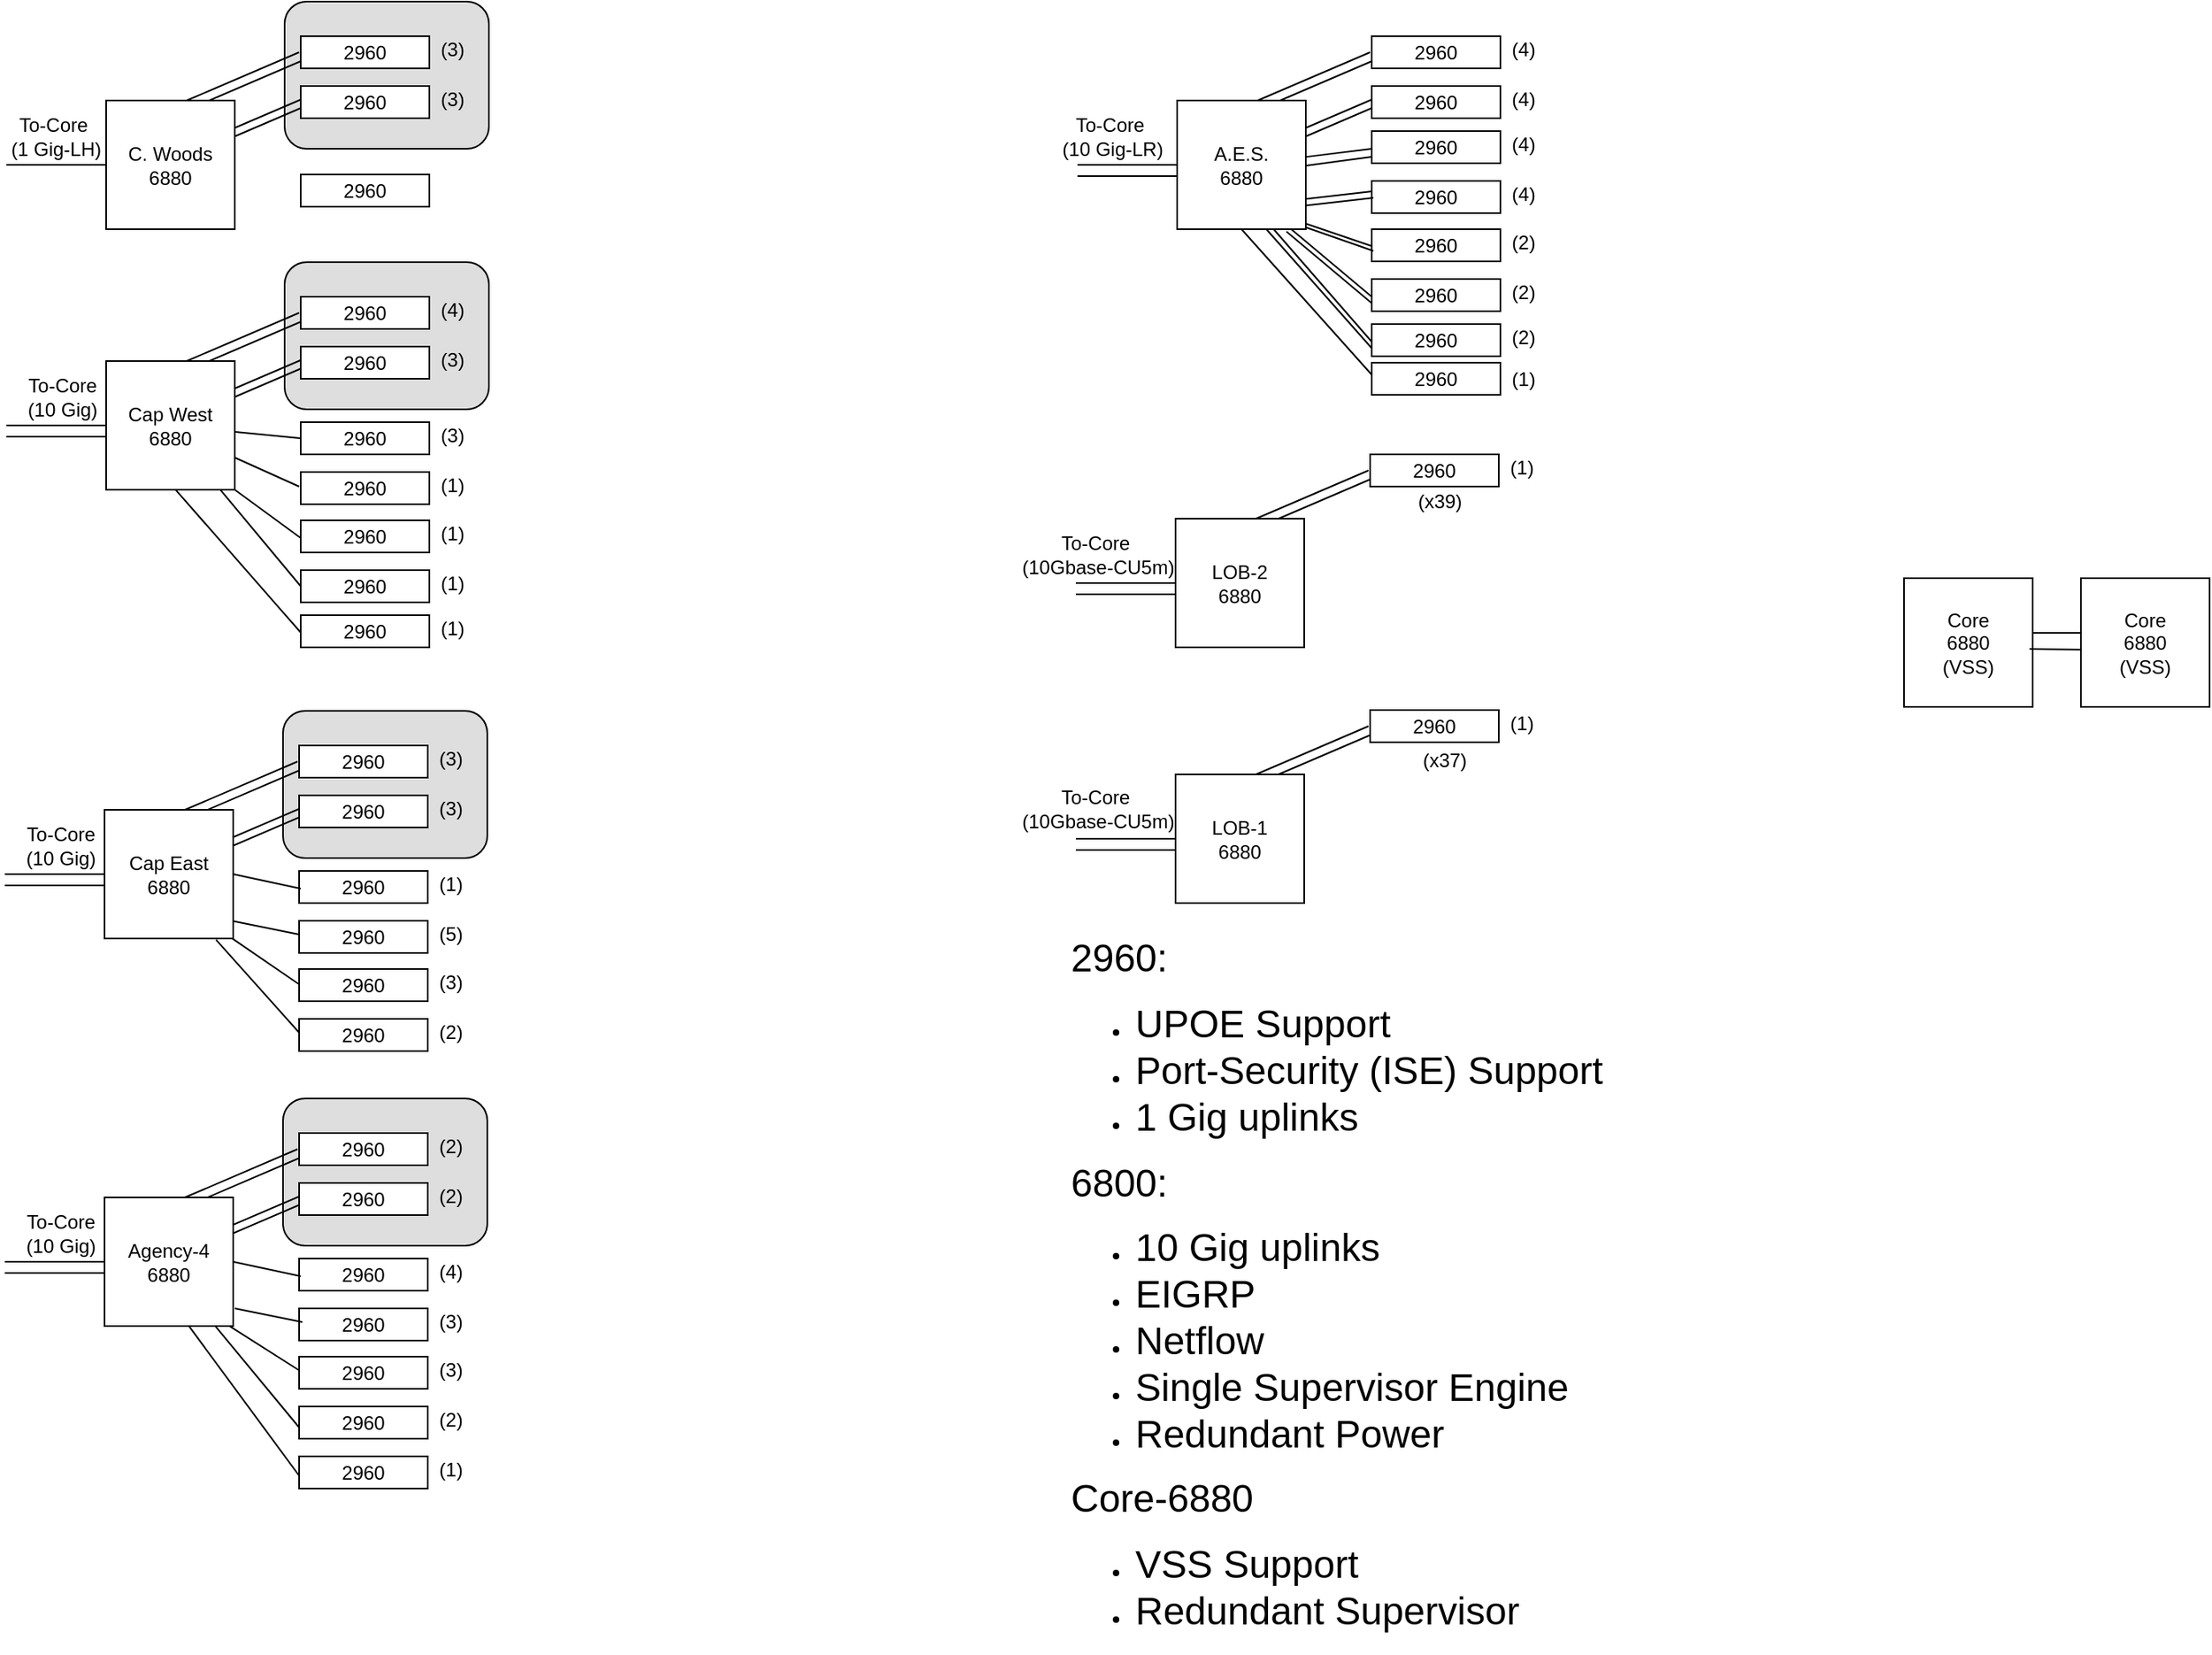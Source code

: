 <mxfile version="26.0.16">
  <diagram name="Page-1" id="BJEOvcACGe61t5GlMUAr">
    <mxGraphModel dx="558" dy="257" grid="1" gridSize="10" guides="1" tooltips="1" connect="1" arrows="1" fold="1" page="1" pageScale="1" pageWidth="1700" pageHeight="1100" math="0" shadow="0">
      <root>
        <mxCell id="0" />
        <mxCell id="1" parent="0" />
        <mxCell id="rNvy_jMusGTl4G1SMH3z-1" value="" style="endArrow=none;html=1;rounded=0;" parent="1" edge="1">
          <mxGeometry width="50" height="50" relative="1" as="geometry">
            <mxPoint x="40" y="309.5" as="sourcePoint" />
            <mxPoint x="110" y="309.5" as="targetPoint" />
          </mxGeometry>
        </mxCell>
        <mxCell id="rNvy_jMusGTl4G1SMH3z-2" value="" style="rounded=1;whiteSpace=wrap;html=1;fillColor=#DEDEDE;" parent="1" vertex="1">
          <mxGeometry x="213" y="39" width="127" height="91.5" as="geometry" />
        </mxCell>
        <mxCell id="rNvy_jMusGTl4G1SMH3z-3" value="" style="endArrow=none;html=1;rounded=0;" parent="1" edge="1">
          <mxGeometry width="50" height="50" relative="1" as="geometry">
            <mxPoint x="152" y="100.5" as="sourcePoint" />
            <mxPoint x="222" y="70.5" as="targetPoint" />
          </mxGeometry>
        </mxCell>
        <mxCell id="rNvy_jMusGTl4G1SMH3z-4" value="" style="endArrow=none;html=1;rounded=0;" parent="1" edge="1">
          <mxGeometry width="50" height="50" relative="1" as="geometry">
            <mxPoint x="159" y="103.5" as="sourcePoint" />
            <mxPoint x="229" y="73.5" as="targetPoint" />
          </mxGeometry>
        </mxCell>
        <mxCell id="rNvy_jMusGTl4G1SMH3z-5" value="" style="endArrow=none;html=1;rounded=0;" parent="1" edge="1">
          <mxGeometry width="50" height="50" relative="1" as="geometry">
            <mxPoint x="168" y="123.5" as="sourcePoint" />
            <mxPoint x="238" y="93.5" as="targetPoint" />
          </mxGeometry>
        </mxCell>
        <mxCell id="rNvy_jMusGTl4G1SMH3z-6" value="" style="endArrow=none;html=1;rounded=0;" parent="1" edge="1">
          <mxGeometry width="50" height="50" relative="1" as="geometry">
            <mxPoint x="171" y="127.5" as="sourcePoint" />
            <mxPoint x="241" y="97.5" as="targetPoint" />
          </mxGeometry>
        </mxCell>
        <mxCell id="rNvy_jMusGTl4G1SMH3z-7" value="2960" style="rounded=0;whiteSpace=wrap;html=1;" parent="1" vertex="1">
          <mxGeometry x="223" y="60.5" width="80" height="20" as="geometry" />
        </mxCell>
        <mxCell id="rNvy_jMusGTl4G1SMH3z-8" value="(3)" style="text;html=1;align=center;verticalAlign=middle;whiteSpace=wrap;rounded=0;" parent="1" vertex="1">
          <mxGeometry x="302" y="61.5" width="31" height="15" as="geometry" />
        </mxCell>
        <mxCell id="rNvy_jMusGTl4G1SMH3z-9" value="2960" style="rounded=0;whiteSpace=wrap;html=1;" parent="1" vertex="1">
          <mxGeometry x="223" y="91.5" width="80" height="20" as="geometry" />
        </mxCell>
        <mxCell id="rNvy_jMusGTl4G1SMH3z-10" value="(3)" style="text;html=1;align=center;verticalAlign=middle;whiteSpace=wrap;rounded=0;" parent="1" vertex="1">
          <mxGeometry x="302" y="92.5" width="31" height="15" as="geometry" />
        </mxCell>
        <mxCell id="rNvy_jMusGTl4G1SMH3z-11" value="" style="endArrow=none;html=1;rounded=0;" parent="1" edge="1">
          <mxGeometry width="50" height="50" relative="1" as="geometry">
            <mxPoint x="40" y="140.5" as="sourcePoint" />
            <mxPoint x="110" y="140.5" as="targetPoint" />
          </mxGeometry>
        </mxCell>
        <mxCell id="rNvy_jMusGTl4G1SMH3z-12" value="C. Woods&lt;div&gt;6880&lt;/div&gt;" style="whiteSpace=wrap;html=1;aspect=fixed;" parent="1" vertex="1">
          <mxGeometry x="102" y="100.5" width="80" height="80" as="geometry" />
        </mxCell>
        <mxCell id="rNvy_jMusGTl4G1SMH3z-13" value="To-Core&amp;nbsp;&lt;div&gt;(1 Gig-LH)&lt;/div&gt;" style="text;html=1;align=center;verticalAlign=middle;whiteSpace=wrap;rounded=0;" parent="1" vertex="1">
          <mxGeometry x="36" y="107.5" width="70" height="30" as="geometry" />
        </mxCell>
        <mxCell id="rNvy_jMusGTl4G1SMH3z-14" value="" style="rounded=1;whiteSpace=wrap;html=1;fillColor=#DEDEDE;" parent="1" vertex="1">
          <mxGeometry x="213" y="201" width="127" height="91.5" as="geometry" />
        </mxCell>
        <mxCell id="rNvy_jMusGTl4G1SMH3z-15" value="" style="endArrow=none;html=1;rounded=0;" parent="1" edge="1">
          <mxGeometry width="50" height="50" relative="1" as="geometry">
            <mxPoint x="152" y="262.5" as="sourcePoint" />
            <mxPoint x="222" y="232.5" as="targetPoint" />
          </mxGeometry>
        </mxCell>
        <mxCell id="rNvy_jMusGTl4G1SMH3z-16" value="" style="endArrow=none;html=1;rounded=0;" parent="1" edge="1">
          <mxGeometry width="50" height="50" relative="1" as="geometry">
            <mxPoint x="159" y="265.5" as="sourcePoint" />
            <mxPoint x="229" y="235.5" as="targetPoint" />
          </mxGeometry>
        </mxCell>
        <mxCell id="rNvy_jMusGTl4G1SMH3z-17" value="" style="endArrow=none;html=1;rounded=0;" parent="1" edge="1">
          <mxGeometry width="50" height="50" relative="1" as="geometry">
            <mxPoint x="168" y="285.5" as="sourcePoint" />
            <mxPoint x="238" y="255.5" as="targetPoint" />
          </mxGeometry>
        </mxCell>
        <mxCell id="rNvy_jMusGTl4G1SMH3z-18" value="" style="endArrow=none;html=1;rounded=0;" parent="1" edge="1">
          <mxGeometry width="50" height="50" relative="1" as="geometry">
            <mxPoint x="171" y="289.5" as="sourcePoint" />
            <mxPoint x="241" y="259.5" as="targetPoint" />
          </mxGeometry>
        </mxCell>
        <mxCell id="rNvy_jMusGTl4G1SMH3z-19" value="2960" style="rounded=0;whiteSpace=wrap;html=1;" parent="1" vertex="1">
          <mxGeometry x="223" y="222.5" width="80" height="20" as="geometry" />
        </mxCell>
        <mxCell id="rNvy_jMusGTl4G1SMH3z-20" value="(4)" style="text;html=1;align=center;verticalAlign=middle;whiteSpace=wrap;rounded=0;" parent="1" vertex="1">
          <mxGeometry x="302" y="223.5" width="31" height="15" as="geometry" />
        </mxCell>
        <mxCell id="rNvy_jMusGTl4G1SMH3z-21" value="2960" style="rounded=0;whiteSpace=wrap;html=1;" parent="1" vertex="1">
          <mxGeometry x="223" y="253.5" width="80" height="20" as="geometry" />
        </mxCell>
        <mxCell id="rNvy_jMusGTl4G1SMH3z-22" value="(3)" style="text;html=1;align=center;verticalAlign=middle;whiteSpace=wrap;rounded=0;" parent="1" vertex="1">
          <mxGeometry x="302" y="254.5" width="31" height="15" as="geometry" />
        </mxCell>
        <mxCell id="rNvy_jMusGTl4G1SMH3z-23" value="" style="endArrow=none;html=1;rounded=0;" parent="1" edge="1">
          <mxGeometry width="50" height="50" relative="1" as="geometry">
            <mxPoint x="40" y="302.5" as="sourcePoint" />
            <mxPoint x="110" y="302.5" as="targetPoint" />
          </mxGeometry>
        </mxCell>
        <mxCell id="rNvy_jMusGTl4G1SMH3z-25" value="To-Core (10 Gig)" style="text;html=1;align=center;verticalAlign=middle;whiteSpace=wrap;rounded=0;" parent="1" vertex="1">
          <mxGeometry x="50" y="269.5" width="50" height="30" as="geometry" />
        </mxCell>
        <mxCell id="rNvy_jMusGTl4G1SMH3z-26" value="2960" style="rounded=0;whiteSpace=wrap;html=1;" parent="1" vertex="1">
          <mxGeometry x="223" y="300.5" width="80" height="20" as="geometry" />
        </mxCell>
        <mxCell id="rNvy_jMusGTl4G1SMH3z-27" value="(3)" style="text;html=1;align=center;verticalAlign=middle;whiteSpace=wrap;rounded=0;" parent="1" vertex="1">
          <mxGeometry x="302" y="301.5" width="31" height="15" as="geometry" />
        </mxCell>
        <mxCell id="rNvy_jMusGTl4G1SMH3z-28" value="2960" style="rounded=0;whiteSpace=wrap;html=1;" parent="1" vertex="1">
          <mxGeometry x="223" y="331.5" width="80" height="20" as="geometry" />
        </mxCell>
        <mxCell id="rNvy_jMusGTl4G1SMH3z-29" value="(1)" style="text;html=1;align=center;verticalAlign=middle;whiteSpace=wrap;rounded=0;" parent="1" vertex="1">
          <mxGeometry x="302" y="332.5" width="31" height="15" as="geometry" />
        </mxCell>
        <mxCell id="rNvy_jMusGTl4G1SMH3z-30" value="2960" style="rounded=0;whiteSpace=wrap;html=1;" parent="1" vertex="1">
          <mxGeometry x="223" y="361.5" width="80" height="20" as="geometry" />
        </mxCell>
        <mxCell id="rNvy_jMusGTl4G1SMH3z-31" value="(1)" style="text;html=1;align=center;verticalAlign=middle;whiteSpace=wrap;rounded=0;" parent="1" vertex="1">
          <mxGeometry x="302" y="362.5" width="31" height="15" as="geometry" />
        </mxCell>
        <mxCell id="rNvy_jMusGTl4G1SMH3z-32" value="2960" style="rounded=0;whiteSpace=wrap;html=1;" parent="1" vertex="1">
          <mxGeometry x="223" y="392.5" width="80" height="20" as="geometry" />
        </mxCell>
        <mxCell id="rNvy_jMusGTl4G1SMH3z-33" value="(1)" style="text;html=1;align=center;verticalAlign=middle;whiteSpace=wrap;rounded=0;" parent="1" vertex="1">
          <mxGeometry x="302" y="393.5" width="31" height="15" as="geometry" />
        </mxCell>
        <mxCell id="rNvy_jMusGTl4G1SMH3z-34" value="2960" style="rounded=0;whiteSpace=wrap;html=1;" parent="1" vertex="1">
          <mxGeometry x="223" y="420.5" width="80" height="20" as="geometry" />
        </mxCell>
        <mxCell id="rNvy_jMusGTl4G1SMH3z-35" value="(1)" style="text;html=1;align=center;verticalAlign=middle;whiteSpace=wrap;rounded=0;" parent="1" vertex="1">
          <mxGeometry x="302" y="421.5" width="31" height="15" as="geometry" />
        </mxCell>
        <mxCell id="rNvy_jMusGTl4G1SMH3z-36" value="" style="endArrow=none;html=1;rounded=0;" parent="1" edge="1">
          <mxGeometry width="50" height="50" relative="1" as="geometry">
            <mxPoint x="39" y="588.5" as="sourcePoint" />
            <mxPoint x="109" y="588.5" as="targetPoint" />
          </mxGeometry>
        </mxCell>
        <mxCell id="rNvy_jMusGTl4G1SMH3z-37" value="" style="rounded=1;whiteSpace=wrap;html=1;fillColor=#DEDEDE;" parent="1" vertex="1">
          <mxGeometry x="212" y="480" width="127" height="91.5" as="geometry" />
        </mxCell>
        <mxCell id="rNvy_jMusGTl4G1SMH3z-38" value="" style="endArrow=none;html=1;rounded=0;" parent="1" edge="1">
          <mxGeometry width="50" height="50" relative="1" as="geometry">
            <mxPoint x="151" y="541.5" as="sourcePoint" />
            <mxPoint x="221" y="511.5" as="targetPoint" />
          </mxGeometry>
        </mxCell>
        <mxCell id="rNvy_jMusGTl4G1SMH3z-39" value="" style="endArrow=none;html=1;rounded=0;" parent="1" edge="1">
          <mxGeometry width="50" height="50" relative="1" as="geometry">
            <mxPoint x="158" y="544.5" as="sourcePoint" />
            <mxPoint x="228" y="514.5" as="targetPoint" />
          </mxGeometry>
        </mxCell>
        <mxCell id="rNvy_jMusGTl4G1SMH3z-40" value="" style="endArrow=none;html=1;rounded=0;" parent="1" edge="1">
          <mxGeometry width="50" height="50" relative="1" as="geometry">
            <mxPoint x="167" y="564.5" as="sourcePoint" />
            <mxPoint x="237" y="534.5" as="targetPoint" />
          </mxGeometry>
        </mxCell>
        <mxCell id="rNvy_jMusGTl4G1SMH3z-41" value="" style="endArrow=none;html=1;rounded=0;" parent="1" edge="1">
          <mxGeometry width="50" height="50" relative="1" as="geometry">
            <mxPoint x="170" y="568.5" as="sourcePoint" />
            <mxPoint x="240" y="538.5" as="targetPoint" />
          </mxGeometry>
        </mxCell>
        <mxCell id="rNvy_jMusGTl4G1SMH3z-42" value="2960" style="rounded=0;whiteSpace=wrap;html=1;" parent="1" vertex="1">
          <mxGeometry x="222" y="501.5" width="80" height="20" as="geometry" />
        </mxCell>
        <mxCell id="rNvy_jMusGTl4G1SMH3z-43" value="(3)" style="text;html=1;align=center;verticalAlign=middle;whiteSpace=wrap;rounded=0;" parent="1" vertex="1">
          <mxGeometry x="301" y="502.5" width="31" height="15" as="geometry" />
        </mxCell>
        <mxCell id="rNvy_jMusGTl4G1SMH3z-44" value="2960" style="rounded=0;whiteSpace=wrap;html=1;" parent="1" vertex="1">
          <mxGeometry x="222" y="532.5" width="80" height="20" as="geometry" />
        </mxCell>
        <mxCell id="rNvy_jMusGTl4G1SMH3z-45" value="(3)" style="text;html=1;align=center;verticalAlign=middle;whiteSpace=wrap;rounded=0;" parent="1" vertex="1">
          <mxGeometry x="301" y="533.5" width="31" height="15" as="geometry" />
        </mxCell>
        <mxCell id="rNvy_jMusGTl4G1SMH3z-46" value="" style="endArrow=none;html=1;rounded=0;" parent="1" edge="1">
          <mxGeometry width="50" height="50" relative="1" as="geometry">
            <mxPoint x="39" y="581.5" as="sourcePoint" />
            <mxPoint x="109" y="581.5" as="targetPoint" />
          </mxGeometry>
        </mxCell>
        <mxCell id="rNvy_jMusGTl4G1SMH3z-48" value="To-Core (10 Gig)" style="text;html=1;align=center;verticalAlign=middle;whiteSpace=wrap;rounded=0;" parent="1" vertex="1">
          <mxGeometry x="49" y="548.5" width="50" height="30" as="geometry" />
        </mxCell>
        <mxCell id="rNvy_jMusGTl4G1SMH3z-49" value="2960" style="rounded=0;whiteSpace=wrap;html=1;" parent="1" vertex="1">
          <mxGeometry x="222" y="579.5" width="80" height="20" as="geometry" />
        </mxCell>
        <mxCell id="rNvy_jMusGTl4G1SMH3z-50" value="(1)" style="text;html=1;align=center;verticalAlign=middle;whiteSpace=wrap;rounded=0;" parent="1" vertex="1">
          <mxGeometry x="301" y="580.5" width="31" height="15" as="geometry" />
        </mxCell>
        <mxCell id="rNvy_jMusGTl4G1SMH3z-51" value="2960" style="rounded=0;whiteSpace=wrap;html=1;" parent="1" vertex="1">
          <mxGeometry x="222" y="610.5" width="80" height="20" as="geometry" />
        </mxCell>
        <mxCell id="rNvy_jMusGTl4G1SMH3z-52" value="(5)" style="text;html=1;align=center;verticalAlign=middle;whiteSpace=wrap;rounded=0;" parent="1" vertex="1">
          <mxGeometry x="301" y="611.5" width="31" height="15" as="geometry" />
        </mxCell>
        <mxCell id="rNvy_jMusGTl4G1SMH3z-53" value="2960" style="rounded=0;whiteSpace=wrap;html=1;" parent="1" vertex="1">
          <mxGeometry x="222" y="640.5" width="80" height="20" as="geometry" />
        </mxCell>
        <mxCell id="rNvy_jMusGTl4G1SMH3z-54" value="(3)" style="text;html=1;align=center;verticalAlign=middle;whiteSpace=wrap;rounded=0;" parent="1" vertex="1">
          <mxGeometry x="301" y="641.5" width="31" height="15" as="geometry" />
        </mxCell>
        <mxCell id="rNvy_jMusGTl4G1SMH3z-55" value="2960" style="rounded=0;whiteSpace=wrap;html=1;" parent="1" vertex="1">
          <mxGeometry x="222" y="671.5" width="80" height="20" as="geometry" />
        </mxCell>
        <mxCell id="rNvy_jMusGTl4G1SMH3z-56" value="(2)" style="text;html=1;align=center;verticalAlign=middle;whiteSpace=wrap;rounded=0;" parent="1" vertex="1">
          <mxGeometry x="301" y="672.5" width="31" height="15" as="geometry" />
        </mxCell>
        <mxCell id="rNvy_jMusGTl4G1SMH3z-59" value="" style="endArrow=none;html=1;rounded=0;" parent="1" edge="1">
          <mxGeometry width="50" height="50" relative="1" as="geometry">
            <mxPoint x="39" y="829.5" as="sourcePoint" />
            <mxPoint x="109" y="829.5" as="targetPoint" />
          </mxGeometry>
        </mxCell>
        <mxCell id="rNvy_jMusGTl4G1SMH3z-60" value="" style="rounded=1;whiteSpace=wrap;html=1;fillColor=#DEDEDE;" parent="1" vertex="1">
          <mxGeometry x="212" y="721" width="127" height="91.5" as="geometry" />
        </mxCell>
        <mxCell id="rNvy_jMusGTl4G1SMH3z-61" value="" style="endArrow=none;html=1;rounded=0;" parent="1" edge="1">
          <mxGeometry width="50" height="50" relative="1" as="geometry">
            <mxPoint x="151" y="782.5" as="sourcePoint" />
            <mxPoint x="221" y="752.5" as="targetPoint" />
          </mxGeometry>
        </mxCell>
        <mxCell id="rNvy_jMusGTl4G1SMH3z-62" value="" style="endArrow=none;html=1;rounded=0;" parent="1" edge="1">
          <mxGeometry width="50" height="50" relative="1" as="geometry">
            <mxPoint x="158" y="785.5" as="sourcePoint" />
            <mxPoint x="228" y="755.5" as="targetPoint" />
          </mxGeometry>
        </mxCell>
        <mxCell id="rNvy_jMusGTl4G1SMH3z-63" value="" style="endArrow=none;html=1;rounded=0;" parent="1" edge="1">
          <mxGeometry width="50" height="50" relative="1" as="geometry">
            <mxPoint x="167" y="805.5" as="sourcePoint" />
            <mxPoint x="237" y="775.5" as="targetPoint" />
          </mxGeometry>
        </mxCell>
        <mxCell id="rNvy_jMusGTl4G1SMH3z-64" value="" style="endArrow=none;html=1;rounded=0;" parent="1" edge="1">
          <mxGeometry width="50" height="50" relative="1" as="geometry">
            <mxPoint x="170" y="809.5" as="sourcePoint" />
            <mxPoint x="240" y="779.5" as="targetPoint" />
          </mxGeometry>
        </mxCell>
        <mxCell id="rNvy_jMusGTl4G1SMH3z-65" value="2960" style="rounded=0;whiteSpace=wrap;html=1;" parent="1" vertex="1">
          <mxGeometry x="222" y="742.5" width="80" height="20" as="geometry" />
        </mxCell>
        <mxCell id="rNvy_jMusGTl4G1SMH3z-66" value="(2)" style="text;html=1;align=center;verticalAlign=middle;whiteSpace=wrap;rounded=0;" parent="1" vertex="1">
          <mxGeometry x="301" y="743.5" width="31" height="15" as="geometry" />
        </mxCell>
        <mxCell id="rNvy_jMusGTl4G1SMH3z-67" value="2960" style="rounded=0;whiteSpace=wrap;html=1;" parent="1" vertex="1">
          <mxGeometry x="222" y="773.5" width="80" height="20" as="geometry" />
        </mxCell>
        <mxCell id="rNvy_jMusGTl4G1SMH3z-68" value="(2)" style="text;html=1;align=center;verticalAlign=middle;whiteSpace=wrap;rounded=0;" parent="1" vertex="1">
          <mxGeometry x="301" y="774.5" width="31" height="15" as="geometry" />
        </mxCell>
        <mxCell id="rNvy_jMusGTl4G1SMH3z-69" value="" style="endArrow=none;html=1;rounded=0;" parent="1" edge="1">
          <mxGeometry width="50" height="50" relative="1" as="geometry">
            <mxPoint x="39" y="822.5" as="sourcePoint" />
            <mxPoint x="109" y="822.5" as="targetPoint" />
          </mxGeometry>
        </mxCell>
        <mxCell id="rNvy_jMusGTl4G1SMH3z-71" value="To-Core (10 Gig)" style="text;html=1;align=center;verticalAlign=middle;whiteSpace=wrap;rounded=0;" parent="1" vertex="1">
          <mxGeometry x="49" y="789.5" width="50" height="30" as="geometry" />
        </mxCell>
        <mxCell id="rNvy_jMusGTl4G1SMH3z-72" value="2960" style="rounded=0;whiteSpace=wrap;html=1;" parent="1" vertex="1">
          <mxGeometry x="222" y="820.5" width="80" height="20" as="geometry" />
        </mxCell>
        <mxCell id="rNvy_jMusGTl4G1SMH3z-73" value="(4)" style="text;html=1;align=center;verticalAlign=middle;whiteSpace=wrap;rounded=0;" parent="1" vertex="1">
          <mxGeometry x="301" y="821.5" width="31" height="15" as="geometry" />
        </mxCell>
        <mxCell id="rNvy_jMusGTl4G1SMH3z-74" value="2960" style="rounded=0;whiteSpace=wrap;html=1;" parent="1" vertex="1">
          <mxGeometry x="222" y="851.5" width="80" height="20" as="geometry" />
        </mxCell>
        <mxCell id="rNvy_jMusGTl4G1SMH3z-75" value="(3)" style="text;html=1;align=center;verticalAlign=middle;whiteSpace=wrap;rounded=0;" parent="1" vertex="1">
          <mxGeometry x="301" y="852.5" width="31" height="15" as="geometry" />
        </mxCell>
        <mxCell id="rNvy_jMusGTl4G1SMH3z-76" value="2960" style="rounded=0;whiteSpace=wrap;html=1;" parent="1" vertex="1">
          <mxGeometry x="222" y="881.5" width="80" height="20" as="geometry" />
        </mxCell>
        <mxCell id="rNvy_jMusGTl4G1SMH3z-77" value="(3)" style="text;html=1;align=center;verticalAlign=middle;whiteSpace=wrap;rounded=0;" parent="1" vertex="1">
          <mxGeometry x="301" y="882.5" width="31" height="15" as="geometry" />
        </mxCell>
        <mxCell id="rNvy_jMusGTl4G1SMH3z-78" value="2960" style="rounded=0;whiteSpace=wrap;html=1;" parent="1" vertex="1">
          <mxGeometry x="222" y="912.5" width="80" height="20" as="geometry" />
        </mxCell>
        <mxCell id="rNvy_jMusGTl4G1SMH3z-79" value="(2)" style="text;html=1;align=center;verticalAlign=middle;whiteSpace=wrap;rounded=0;" parent="1" vertex="1">
          <mxGeometry x="301" y="913.5" width="31" height="15" as="geometry" />
        </mxCell>
        <mxCell id="rNvy_jMusGTl4G1SMH3z-80" value="2960" style="rounded=0;whiteSpace=wrap;html=1;" parent="1" vertex="1">
          <mxGeometry x="222" y="943.5" width="80" height="20" as="geometry" />
        </mxCell>
        <mxCell id="rNvy_jMusGTl4G1SMH3z-81" value="(1)" style="text;html=1;align=center;verticalAlign=middle;whiteSpace=wrap;rounded=0;" parent="1" vertex="1">
          <mxGeometry x="301" y="944.5" width="31" height="15" as="geometry" />
        </mxCell>
        <mxCell id="rNvy_jMusGTl4G1SMH3z-82" value="" style="endArrow=none;html=1;rounded=0;" parent="1" edge="1">
          <mxGeometry width="50" height="50" relative="1" as="geometry">
            <mxPoint x="706" y="147.5" as="sourcePoint" />
            <mxPoint x="776" y="147.5" as="targetPoint" />
          </mxGeometry>
        </mxCell>
        <mxCell id="rNvy_jMusGTl4G1SMH3z-84" value="" style="endArrow=none;html=1;rounded=0;" parent="1" edge="1">
          <mxGeometry width="50" height="50" relative="1" as="geometry">
            <mxPoint x="818" y="100.5" as="sourcePoint" />
            <mxPoint x="888" y="70.5" as="targetPoint" />
          </mxGeometry>
        </mxCell>
        <mxCell id="rNvy_jMusGTl4G1SMH3z-85" value="" style="endArrow=none;html=1;rounded=0;" parent="1" edge="1">
          <mxGeometry width="50" height="50" relative="1" as="geometry">
            <mxPoint x="825" y="103.5" as="sourcePoint" />
            <mxPoint x="895" y="73.5" as="targetPoint" />
          </mxGeometry>
        </mxCell>
        <mxCell id="rNvy_jMusGTl4G1SMH3z-86" value="" style="endArrow=none;html=1;rounded=0;" parent="1" edge="1">
          <mxGeometry width="50" height="50" relative="1" as="geometry">
            <mxPoint x="834" y="123.5" as="sourcePoint" />
            <mxPoint x="904" y="93.5" as="targetPoint" />
          </mxGeometry>
        </mxCell>
        <mxCell id="rNvy_jMusGTl4G1SMH3z-87" value="" style="endArrow=none;html=1;rounded=0;" parent="1" edge="1">
          <mxGeometry width="50" height="50" relative="1" as="geometry">
            <mxPoint x="837" y="127.5" as="sourcePoint" />
            <mxPoint x="907" y="97.5" as="targetPoint" />
          </mxGeometry>
        </mxCell>
        <mxCell id="rNvy_jMusGTl4G1SMH3z-88" value="2960" style="rounded=0;whiteSpace=wrap;html=1;" parent="1" vertex="1">
          <mxGeometry x="889" y="60.5" width="80" height="20" as="geometry" />
        </mxCell>
        <mxCell id="rNvy_jMusGTl4G1SMH3z-89" value="(4)" style="text;html=1;align=center;verticalAlign=middle;whiteSpace=wrap;rounded=0;" parent="1" vertex="1">
          <mxGeometry x="968" y="61.5" width="31" height="15" as="geometry" />
        </mxCell>
        <mxCell id="rNvy_jMusGTl4G1SMH3z-90" value="2960" style="rounded=0;whiteSpace=wrap;html=1;" parent="1" vertex="1">
          <mxGeometry x="889" y="91.5" width="80" height="20" as="geometry" />
        </mxCell>
        <mxCell id="rNvy_jMusGTl4G1SMH3z-91" value="(4)" style="text;html=1;align=center;verticalAlign=middle;whiteSpace=wrap;rounded=0;" parent="1" vertex="1">
          <mxGeometry x="968" y="92.5" width="31" height="15" as="geometry" />
        </mxCell>
        <mxCell id="rNvy_jMusGTl4G1SMH3z-92" value="" style="endArrow=none;html=1;rounded=0;" parent="1" edge="1">
          <mxGeometry width="50" height="50" relative="1" as="geometry">
            <mxPoint x="706" y="140.5" as="sourcePoint" />
            <mxPoint x="776" y="140.5" as="targetPoint" />
          </mxGeometry>
        </mxCell>
        <mxCell id="rNvy_jMusGTl4G1SMH3z-94" value="To-Core&amp;nbsp;&lt;div&gt;(10 Gig-LR)&lt;/div&gt;" style="text;html=1;align=center;verticalAlign=middle;whiteSpace=wrap;rounded=0;" parent="1" vertex="1">
          <mxGeometry x="690" y="107.5" width="76" height="30" as="geometry" />
        </mxCell>
        <mxCell id="rNvy_jMusGTl4G1SMH3z-95" value="2960" style="rounded=0;whiteSpace=wrap;html=1;" parent="1" vertex="1">
          <mxGeometry x="889" y="119.5" width="80" height="20" as="geometry" />
        </mxCell>
        <mxCell id="rNvy_jMusGTl4G1SMH3z-96" value="(4)" style="text;html=1;align=center;verticalAlign=middle;whiteSpace=wrap;rounded=0;" parent="1" vertex="1">
          <mxGeometry x="968" y="120.5" width="31" height="15" as="geometry" />
        </mxCell>
        <mxCell id="rNvy_jMusGTl4G1SMH3z-97" value="2960" style="rounded=0;whiteSpace=wrap;html=1;" parent="1" vertex="1">
          <mxGeometry x="889" y="150.5" width="80" height="20" as="geometry" />
        </mxCell>
        <mxCell id="rNvy_jMusGTl4G1SMH3z-98" value="(4)" style="text;html=1;align=center;verticalAlign=middle;whiteSpace=wrap;rounded=0;" parent="1" vertex="1">
          <mxGeometry x="968" y="151.5" width="31" height="15" as="geometry" />
        </mxCell>
        <mxCell id="rNvy_jMusGTl4G1SMH3z-99" value="2960" style="rounded=0;whiteSpace=wrap;html=1;" parent="1" vertex="1">
          <mxGeometry x="889" y="180.5" width="80" height="20" as="geometry" />
        </mxCell>
        <mxCell id="rNvy_jMusGTl4G1SMH3z-100" value="(2)" style="text;html=1;align=center;verticalAlign=middle;whiteSpace=wrap;rounded=0;" parent="1" vertex="1">
          <mxGeometry x="968" y="181.5" width="31" height="15" as="geometry" />
        </mxCell>
        <mxCell id="rNvy_jMusGTl4G1SMH3z-101" value="2960" style="rounded=0;whiteSpace=wrap;html=1;" parent="1" vertex="1">
          <mxGeometry x="889" y="211.5" width="80" height="20" as="geometry" />
        </mxCell>
        <mxCell id="rNvy_jMusGTl4G1SMH3z-102" value="(2)" style="text;html=1;align=center;verticalAlign=middle;whiteSpace=wrap;rounded=0;" parent="1" vertex="1">
          <mxGeometry x="968" y="212.5" width="31" height="15" as="geometry" />
        </mxCell>
        <mxCell id="rNvy_jMusGTl4G1SMH3z-103" value="2960" style="rounded=0;whiteSpace=wrap;html=1;" parent="1" vertex="1">
          <mxGeometry x="889" y="239.5" width="80" height="20" as="geometry" />
        </mxCell>
        <mxCell id="rNvy_jMusGTl4G1SMH3z-104" value="(2)" style="text;html=1;align=center;verticalAlign=middle;whiteSpace=wrap;rounded=0;" parent="1" vertex="1">
          <mxGeometry x="968" y="240.5" width="31" height="15" as="geometry" />
        </mxCell>
        <mxCell id="rNvy_jMusGTl4G1SMH3z-105" value="" style="endArrow=none;html=1;rounded=0;" parent="1" edge="1">
          <mxGeometry width="50" height="50" relative="1" as="geometry">
            <mxPoint x="705" y="407.5" as="sourcePoint" />
            <mxPoint x="775" y="407.5" as="targetPoint" />
          </mxGeometry>
        </mxCell>
        <mxCell id="rNvy_jMusGTl4G1SMH3z-107" value="" style="endArrow=none;html=1;rounded=0;" parent="1" edge="1">
          <mxGeometry width="50" height="50" relative="1" as="geometry">
            <mxPoint x="817" y="360.5" as="sourcePoint" />
            <mxPoint x="887" y="330.5" as="targetPoint" />
          </mxGeometry>
        </mxCell>
        <mxCell id="rNvy_jMusGTl4G1SMH3z-108" value="" style="endArrow=none;html=1;rounded=0;" parent="1" edge="1">
          <mxGeometry width="50" height="50" relative="1" as="geometry">
            <mxPoint x="824" y="363.5" as="sourcePoint" />
            <mxPoint x="894" y="333.5" as="targetPoint" />
          </mxGeometry>
        </mxCell>
        <mxCell id="rNvy_jMusGTl4G1SMH3z-111" value="2960" style="rounded=0;whiteSpace=wrap;html=1;" parent="1" vertex="1">
          <mxGeometry x="888" y="320.5" width="80" height="20" as="geometry" />
        </mxCell>
        <mxCell id="rNvy_jMusGTl4G1SMH3z-112" value="(1)" style="text;html=1;align=center;verticalAlign=middle;whiteSpace=wrap;rounded=0;" parent="1" vertex="1">
          <mxGeometry x="967" y="321.5" width="31" height="15" as="geometry" />
        </mxCell>
        <mxCell id="rNvy_jMusGTl4G1SMH3z-114" value="(x39)" style="text;html=1;align=center;verticalAlign=middle;whiteSpace=wrap;rounded=0;" parent="1" vertex="1">
          <mxGeometry x="916" y="342.5" width="31" height="15" as="geometry" />
        </mxCell>
        <mxCell id="rNvy_jMusGTl4G1SMH3z-115" value="" style="endArrow=none;html=1;rounded=0;" parent="1" edge="1">
          <mxGeometry width="50" height="50" relative="1" as="geometry">
            <mxPoint x="705" y="400.5" as="sourcePoint" />
            <mxPoint x="775" y="400.5" as="targetPoint" />
          </mxGeometry>
        </mxCell>
        <mxCell id="rNvy_jMusGTl4G1SMH3z-116" value="LOB-2&lt;br&gt;&lt;div&gt;6880&lt;/div&gt;" style="whiteSpace=wrap;html=1;aspect=fixed;" parent="1" vertex="1">
          <mxGeometry x="767" y="360.5" width="80" height="80" as="geometry" />
        </mxCell>
        <mxCell id="rNvy_jMusGTl4G1SMH3z-117" value="To-Core&amp;nbsp;&lt;div&gt;(10Gbase-CU5m)&lt;/div&gt;" style="text;html=1;align=center;verticalAlign=middle;whiteSpace=wrap;rounded=0;" parent="1" vertex="1">
          <mxGeometry x="659" y="367.5" width="120" height="30" as="geometry" />
        </mxCell>
        <mxCell id="rNvy_jMusGTl4G1SMH3z-126" value="" style="endArrow=none;html=1;rounded=0;" parent="1" edge="1">
          <mxGeometry width="50" height="50" relative="1" as="geometry">
            <mxPoint x="705" y="566.5" as="sourcePoint" />
            <mxPoint x="775" y="566.5" as="targetPoint" />
          </mxGeometry>
        </mxCell>
        <mxCell id="rNvy_jMusGTl4G1SMH3z-128" value="" style="endArrow=none;html=1;rounded=0;" parent="1" edge="1">
          <mxGeometry width="50" height="50" relative="1" as="geometry">
            <mxPoint x="817" y="519.5" as="sourcePoint" />
            <mxPoint x="887" y="489.5" as="targetPoint" />
          </mxGeometry>
        </mxCell>
        <mxCell id="rNvy_jMusGTl4G1SMH3z-129" value="" style="endArrow=none;html=1;rounded=0;" parent="1" edge="1">
          <mxGeometry width="50" height="50" relative="1" as="geometry">
            <mxPoint x="824" y="522.5" as="sourcePoint" />
            <mxPoint x="894" y="492.5" as="targetPoint" />
          </mxGeometry>
        </mxCell>
        <mxCell id="rNvy_jMusGTl4G1SMH3z-132" value="2960" style="rounded=0;whiteSpace=wrap;html=1;" parent="1" vertex="1">
          <mxGeometry x="888" y="479.5" width="80" height="20" as="geometry" />
        </mxCell>
        <mxCell id="rNvy_jMusGTl4G1SMH3z-133" value="(1)" style="text;html=1;align=center;verticalAlign=middle;whiteSpace=wrap;rounded=0;" parent="1" vertex="1">
          <mxGeometry x="967" y="480.5" width="31" height="15" as="geometry" />
        </mxCell>
        <mxCell id="rNvy_jMusGTl4G1SMH3z-135" value="(x37)" style="text;html=1;align=center;verticalAlign=middle;whiteSpace=wrap;rounded=0;" parent="1" vertex="1">
          <mxGeometry x="919" y="503.5" width="31" height="15" as="geometry" />
        </mxCell>
        <mxCell id="rNvy_jMusGTl4G1SMH3z-136" value="" style="endArrow=none;html=1;rounded=0;" parent="1" edge="1">
          <mxGeometry width="50" height="50" relative="1" as="geometry">
            <mxPoint x="705" y="559.5" as="sourcePoint" />
            <mxPoint x="775" y="559.5" as="targetPoint" />
          </mxGeometry>
        </mxCell>
        <mxCell id="rNvy_jMusGTl4G1SMH3z-137" value="LOB-1&lt;br&gt;&lt;div&gt;6880&lt;/div&gt;" style="whiteSpace=wrap;html=1;aspect=fixed;" parent="1" vertex="1">
          <mxGeometry x="767" y="519.5" width="80" height="80" as="geometry" />
        </mxCell>
        <mxCell id="rNvy_jMusGTl4G1SMH3z-150" value="&lt;font style=&quot;font-size: 24px;&quot;&gt;2960:&lt;/font&gt;&lt;div&gt;&lt;ul&gt;&lt;li&gt;&lt;font style=&quot;font-size: 24px;&quot;&gt;UPOE Support&lt;/font&gt;&lt;/li&gt;&lt;li&gt;&lt;font style=&quot;font-size: 24px;&quot;&gt;Port-Security (ISE) Support&lt;/font&gt;&lt;/li&gt;&lt;li&gt;&lt;font style=&quot;font-size: 24px;&quot;&gt;1 Gig uplinks&lt;/font&gt;&lt;/li&gt;&lt;/ul&gt;&lt;div&gt;&lt;span style=&quot;font-size: 24px;&quot;&gt;6800:&lt;/span&gt;&lt;/div&gt;&lt;ul&gt;&lt;li&gt;&lt;font style=&quot;font-size: 24px;&quot;&gt;10 Gig uplinks&lt;/font&gt;&lt;/li&gt;&lt;li&gt;&lt;font style=&quot;font-size: 24px;&quot;&gt;EIGRP&lt;/font&gt;&lt;/li&gt;&lt;li&gt;&lt;font style=&quot;font-size: 24px;&quot;&gt;Netflow&lt;/font&gt;&lt;/li&gt;&lt;li&gt;&lt;font style=&quot;font-size: 24px;&quot;&gt;Single Supervisor Engine&lt;/font&gt;&lt;/li&gt;&lt;li&gt;&lt;font style=&quot;font-size: 24px;&quot;&gt;Redundant Power&lt;/font&gt;&lt;/li&gt;&lt;/ul&gt;&lt;div&gt;&lt;span style=&quot;font-size: 24px;&quot;&gt;Core-6880&lt;/span&gt;&lt;/div&gt;&lt;ul&gt;&lt;li&gt;&lt;font style=&quot;font-size: 24px;&quot;&gt;VSS Support&lt;/font&gt;&lt;/li&gt;&lt;li&gt;&lt;font style=&quot;font-size: 24px;&quot;&gt;Redundant Supervisor&lt;/font&gt;&lt;/li&gt;&lt;/ul&gt;&lt;/div&gt;" style="text;html=1;align=left;verticalAlign=middle;whiteSpace=wrap;rounded=0;" parent="1" vertex="1">
          <mxGeometry x="700" y="688" width="565" height="310" as="geometry" />
        </mxCell>
        <mxCell id="rNvy_jMusGTl4G1SMH3z-151" value="Core&lt;br&gt;&lt;div&gt;6880&lt;/div&gt;&lt;div&gt;(VSS)&lt;/div&gt;" style="whiteSpace=wrap;html=1;aspect=fixed;" parent="1" vertex="1">
          <mxGeometry x="1220" y="397.5" width="80" height="80" as="geometry" />
        </mxCell>
        <mxCell id="rNvy_jMusGTl4G1SMH3z-153" value="" style="endArrow=none;html=1;rounded=0;entryX=0.125;entryY=0.425;entryDx=0;entryDy=0;entryPerimeter=0;" parent="1" target="rNvy_jMusGTl4G1SMH3z-152" edge="1">
          <mxGeometry width="50" height="50" relative="1" as="geometry">
            <mxPoint x="1300" y="431.5" as="sourcePoint" />
            <mxPoint x="1350" y="381.5" as="targetPoint" />
          </mxGeometry>
        </mxCell>
        <mxCell id="rNvy_jMusGTl4G1SMH3z-154" value="" style="endArrow=none;html=1;rounded=0;entryX=0.125;entryY=0.425;entryDx=0;entryDy=0;entryPerimeter=0;" parent="1" edge="1">
          <mxGeometry width="50" height="50" relative="1" as="geometry">
            <mxPoint x="1298" y="441.5" as="sourcePoint" />
            <mxPoint x="1338" y="442" as="targetPoint" />
          </mxGeometry>
        </mxCell>
        <mxCell id="rNvy_jMusGTl4G1SMH3z-152" value="Core&lt;br&gt;&lt;div&gt;6880&lt;/div&gt;&lt;div&gt;(VSS)&lt;/div&gt;" style="whiteSpace=wrap;html=1;aspect=fixed;" parent="1" vertex="1">
          <mxGeometry x="1330" y="397.5" width="80" height="80" as="geometry" />
        </mxCell>
        <mxCell id="rNvy_jMusGTl4G1SMH3z-155" value="" style="endArrow=none;html=1;rounded=0;entryX=0;entryY=0.5;entryDx=0;entryDy=0;" parent="1" source="rNvy_jMusGTl4G1SMH3z-24" target="rNvy_jMusGTl4G1SMH3z-26" edge="1">
          <mxGeometry width="50" height="50" relative="1" as="geometry">
            <mxPoint x="177" y="359" as="sourcePoint" />
            <mxPoint x="227" y="309" as="targetPoint" />
          </mxGeometry>
        </mxCell>
        <mxCell id="rNvy_jMusGTl4G1SMH3z-157" value="" style="endArrow=none;html=1;rounded=0;entryX=0;entryY=0.5;entryDx=0;entryDy=0;exitX=1;exitY=0.75;exitDx=0;exitDy=0;" parent="1" source="rNvy_jMusGTl4G1SMH3z-24" edge="1">
          <mxGeometry width="50" height="50" relative="1" as="geometry">
            <mxPoint x="181" y="335.5" as="sourcePoint" />
            <mxPoint x="222" y="340.5" as="targetPoint" />
          </mxGeometry>
        </mxCell>
        <mxCell id="rNvy_jMusGTl4G1SMH3z-158" value="" style="endArrow=none;html=1;rounded=0;entryX=0;entryY=0.5;entryDx=0;entryDy=0;exitX=1;exitY=1;exitDx=0;exitDy=0;" parent="1" source="rNvy_jMusGTl4G1SMH3z-24" edge="1">
          <mxGeometry width="50" height="50" relative="1" as="geometry">
            <mxPoint x="182" y="367.5" as="sourcePoint" />
            <mxPoint x="223" y="372.5" as="targetPoint" />
          </mxGeometry>
        </mxCell>
        <mxCell id="rNvy_jMusGTl4G1SMH3z-159" value="" style="endArrow=none;html=1;rounded=0;entryX=0;entryY=0.5;entryDx=0;entryDy=0;exitX=0.883;exitY=0.994;exitDx=0;exitDy=0;exitPerimeter=0;" parent="1" source="rNvy_jMusGTl4G1SMH3z-24" edge="1">
          <mxGeometry width="50" height="50" relative="1" as="geometry">
            <mxPoint x="182" y="397.5" as="sourcePoint" />
            <mxPoint x="223" y="402.5" as="targetPoint" />
          </mxGeometry>
        </mxCell>
        <mxCell id="rNvy_jMusGTl4G1SMH3z-160" value="" style="endArrow=none;html=1;rounded=0;entryX=0;entryY=0.5;entryDx=0;entryDy=0;exitX=0.513;exitY=0.969;exitDx=0;exitDy=0;exitPerimeter=0;" parent="1" source="rNvy_jMusGTl4G1SMH3z-24" edge="1">
          <mxGeometry width="50" height="50" relative="1" as="geometry">
            <mxPoint x="173" y="370.75" as="sourcePoint" />
            <mxPoint x="223" y="431.25" as="targetPoint" />
          </mxGeometry>
        </mxCell>
        <mxCell id="rNvy_jMusGTl4G1SMH3z-24" value="Cap West&lt;div&gt;6880&lt;/div&gt;" style="whiteSpace=wrap;html=1;aspect=fixed;" parent="1" vertex="1">
          <mxGeometry x="102" y="262.5" width="80" height="80" as="geometry" />
        </mxCell>
        <mxCell id="rNvy_jMusGTl4G1SMH3z-161" value="" style="endArrow=none;html=1;rounded=0;exitX=1;exitY=0.5;exitDx=0;exitDy=0;" parent="1" source="rNvy_jMusGTl4G1SMH3z-47" edge="1">
          <mxGeometry width="50" height="50" relative="1" as="geometry">
            <mxPoint x="173" y="640.5" as="sourcePoint" />
            <mxPoint x="223" y="590.5" as="targetPoint" />
          </mxGeometry>
        </mxCell>
        <mxCell id="rNvy_jMusGTl4G1SMH3z-162" value="" style="endArrow=none;html=1;rounded=0;exitX=1;exitY=0.5;exitDx=0;exitDy=0;" parent="1" edge="1">
          <mxGeometry width="50" height="50" relative="1" as="geometry">
            <mxPoint x="180" y="610.5" as="sourcePoint" />
            <mxPoint x="222" y="619" as="targetPoint" />
          </mxGeometry>
        </mxCell>
        <mxCell id="rNvy_jMusGTl4G1SMH3z-163" value="" style="endArrow=none;html=1;rounded=0;exitX=0.971;exitY=0.985;exitDx=0;exitDy=0;exitPerimeter=0;" parent="1" source="rNvy_jMusGTl4G1SMH3z-47" edge="1">
          <mxGeometry width="50" height="50" relative="1" as="geometry">
            <mxPoint x="180" y="641.5" as="sourcePoint" />
            <mxPoint x="222" y="650" as="targetPoint" />
          </mxGeometry>
        </mxCell>
        <mxCell id="rNvy_jMusGTl4G1SMH3z-164" value="" style="endArrow=none;html=1;rounded=0;exitX=0.867;exitY=1.01;exitDx=0;exitDy=0;exitPerimeter=0;" parent="1" source="rNvy_jMusGTl4G1SMH3z-47" edge="1">
          <mxGeometry width="50" height="50" relative="1" as="geometry">
            <mxPoint x="179" y="650" as="sourcePoint" />
            <mxPoint x="222" y="680" as="targetPoint" />
          </mxGeometry>
        </mxCell>
        <mxCell id="rNvy_jMusGTl4G1SMH3z-47" value="Cap East&lt;div&gt;6880&lt;/div&gt;" style="whiteSpace=wrap;html=1;aspect=fixed;" parent="1" vertex="1">
          <mxGeometry x="101" y="541.5" width="80" height="80" as="geometry" />
        </mxCell>
        <mxCell id="rNvy_jMusGTl4G1SMH3z-165" value="" style="endArrow=none;html=1;rounded=0;exitX=1;exitY=0.5;exitDx=0;exitDy=0;" parent="1" source="rNvy_jMusGTl4G1SMH3z-70" edge="1">
          <mxGeometry width="50" height="50" relative="1" as="geometry">
            <mxPoint x="173" y="881.5" as="sourcePoint" />
            <mxPoint x="223" y="831.5" as="targetPoint" />
          </mxGeometry>
        </mxCell>
        <mxCell id="rNvy_jMusGTl4G1SMH3z-166" value="" style="endArrow=none;html=1;rounded=0;exitX=1;exitY=0.5;exitDx=0;exitDy=0;" parent="1" edge="1">
          <mxGeometry width="50" height="50" relative="1" as="geometry">
            <mxPoint x="182" y="851.5" as="sourcePoint" />
            <mxPoint x="224" y="860" as="targetPoint" />
          </mxGeometry>
        </mxCell>
        <mxCell id="rNvy_jMusGTl4G1SMH3z-167" value="" style="endArrow=none;html=1;rounded=0;exitX=0.963;exitY=0.994;exitDx=0;exitDy=0;exitPerimeter=0;" parent="1" source="rNvy_jMusGTl4G1SMH3z-70" edge="1">
          <mxGeometry width="50" height="50" relative="1" as="geometry">
            <mxPoint x="180" y="881.5" as="sourcePoint" />
            <mxPoint x="222" y="890" as="targetPoint" />
          </mxGeometry>
        </mxCell>
        <mxCell id="rNvy_jMusGTl4G1SMH3z-168" value="" style="endArrow=none;html=1;rounded=0;exitX=0.863;exitY=1.002;exitDx=0;exitDy=0;exitPerimeter=0;" parent="1" source="rNvy_jMusGTl4G1SMH3z-70" edge="1">
          <mxGeometry width="50" height="50" relative="1" as="geometry">
            <mxPoint x="178" y="897.5" as="sourcePoint" />
            <mxPoint x="222" y="925.5" as="targetPoint" />
          </mxGeometry>
        </mxCell>
        <mxCell id="rNvy_jMusGTl4G1SMH3z-169" value="" style="endArrow=none;html=1;rounded=0;exitX=0.642;exitY=0.981;exitDx=0;exitDy=0;exitPerimeter=0;" parent="1" source="rNvy_jMusGTl4G1SMH3z-70" edge="1">
          <mxGeometry width="50" height="50" relative="1" as="geometry">
            <mxPoint x="170" y="893" as="sourcePoint" />
            <mxPoint x="222" y="955.5" as="targetPoint" />
          </mxGeometry>
        </mxCell>
        <mxCell id="rNvy_jMusGTl4G1SMH3z-70" value="Agency-4&lt;br&gt;&lt;div&gt;6880&lt;/div&gt;" style="whiteSpace=wrap;html=1;aspect=fixed;" parent="1" vertex="1">
          <mxGeometry x="101" y="782.5" width="80" height="80" as="geometry" />
        </mxCell>
        <mxCell id="rNvy_jMusGTl4G1SMH3z-170" value="" style="endArrow=none;html=1;rounded=0;" parent="1" source="rNvy_jMusGTl4G1SMH3z-93" edge="1">
          <mxGeometry width="50" height="50" relative="1" as="geometry">
            <mxPoint x="850" y="140" as="sourcePoint" />
            <mxPoint x="889" y="130.5" as="targetPoint" />
          </mxGeometry>
        </mxCell>
        <mxCell id="rNvy_jMusGTl4G1SMH3z-171" value="" style="endArrow=none;html=1;rounded=0;exitX=0.967;exitY=0.769;exitDx=0;exitDy=0;exitPerimeter=0;" parent="1" source="rNvy_jMusGTl4G1SMH3z-93" edge="1">
          <mxGeometry width="50" height="50" relative="1" as="geometry">
            <mxPoint x="850" y="166.5" as="sourcePoint" />
            <mxPoint x="889" y="157" as="targetPoint" />
          </mxGeometry>
        </mxCell>
        <mxCell id="rNvy_jMusGTl4G1SMH3z-172" value="" style="endArrow=none;html=1;rounded=0;exitX=0.975;exitY=0.948;exitDx=0;exitDy=0;exitPerimeter=0;" parent="1" source="rNvy_jMusGTl4G1SMH3z-93" edge="1">
          <mxGeometry width="50" height="50" relative="1" as="geometry">
            <mxPoint x="850" y="200.5" as="sourcePoint" />
            <mxPoint x="889" y="191" as="targetPoint" />
          </mxGeometry>
        </mxCell>
        <mxCell id="rNvy_jMusGTl4G1SMH3z-173" value="" style="endArrow=none;html=1;rounded=0;exitX=0.879;exitY=0.994;exitDx=0;exitDy=0;exitPerimeter=0;" parent="1" source="rNvy_jMusGTl4G1SMH3z-93" edge="1">
          <mxGeometry width="50" height="50" relative="1" as="geometry">
            <mxPoint x="846" y="207.5" as="sourcePoint" />
            <mxPoint x="889" y="222.5" as="targetPoint" />
          </mxGeometry>
        </mxCell>
        <mxCell id="rNvy_jMusGTl4G1SMH3z-174" value="" style="endArrow=none;html=1;rounded=0;exitX=0.75;exitY=1;exitDx=0;exitDy=0;" parent="1" source="rNvy_jMusGTl4G1SMH3z-93" edge="1">
          <mxGeometry width="50" height="50" relative="1" as="geometry">
            <mxPoint x="838" y="208" as="sourcePoint" />
            <mxPoint x="889" y="250.5" as="targetPoint" />
          </mxGeometry>
        </mxCell>
        <mxCell id="BCePg-nS5X2GwOfhOmag-2" value="" style="endArrow=none;html=1;rounded=0;" edge="1" parent="1">
          <mxGeometry width="50" height="50" relative="1" as="geometry">
            <mxPoint x="848" y="141" as="sourcePoint" />
            <mxPoint x="889" y="135.5" as="targetPoint" />
          </mxGeometry>
        </mxCell>
        <mxCell id="BCePg-nS5X2GwOfhOmag-3" value="" style="endArrow=none;html=1;rounded=0;exitX=0.967;exitY=0.769;exitDx=0;exitDy=0;exitPerimeter=0;" edge="1" parent="1">
          <mxGeometry width="50" height="50" relative="1" as="geometry">
            <mxPoint x="846" y="166" as="sourcePoint" />
            <mxPoint x="890" y="161" as="targetPoint" />
          </mxGeometry>
        </mxCell>
        <mxCell id="BCePg-nS5X2GwOfhOmag-4" value="" style="endArrow=none;html=1;rounded=0;exitX=0.975;exitY=0.948;exitDx=0;exitDy=0;exitPerimeter=0;" edge="1" parent="1">
          <mxGeometry width="50" height="50" relative="1" as="geometry">
            <mxPoint x="847" y="179" as="sourcePoint" />
            <mxPoint x="890" y="194" as="targetPoint" />
          </mxGeometry>
        </mxCell>
        <mxCell id="BCePg-nS5X2GwOfhOmag-5" value="" style="endArrow=none;html=1;rounded=0;exitX=0.879;exitY=0.994;exitDx=0;exitDy=0;exitPerimeter=0;entryX=0;entryY=0.75;entryDx=0;entryDy=0;" edge="1" parent="1" target="rNvy_jMusGTl4G1SMH3z-101">
          <mxGeometry width="50" height="50" relative="1" as="geometry">
            <mxPoint x="836" y="182" as="sourcePoint" />
            <mxPoint x="887" y="224.5" as="targetPoint" />
          </mxGeometry>
        </mxCell>
        <mxCell id="BCePg-nS5X2GwOfhOmag-6" value="" style="endArrow=none;html=1;rounded=0;exitX=0.75;exitY=1;exitDx=0;exitDy=0;entryX=0;entryY=0.75;entryDx=0;entryDy=0;" edge="1" parent="1" target="rNvy_jMusGTl4G1SMH3z-103">
          <mxGeometry width="50" height="50" relative="1" as="geometry">
            <mxPoint x="823" y="180" as="sourcePoint" />
            <mxPoint x="884" y="249.5" as="targetPoint" />
          </mxGeometry>
        </mxCell>
        <mxCell id="rNvy_jMusGTl4G1SMH3z-93" value="A.E.S.&lt;br&gt;&lt;div&gt;6880&lt;/div&gt;" style="whiteSpace=wrap;html=1;aspect=fixed;" parent="1" vertex="1">
          <mxGeometry x="768" y="100.5" width="80" height="80" as="geometry" />
        </mxCell>
        <mxCell id="BCePg-nS5X2GwOfhOmag-8" value="2960" style="rounded=0;whiteSpace=wrap;html=1;" vertex="1" parent="1">
          <mxGeometry x="889" y="263.5" width="80" height="20" as="geometry" />
        </mxCell>
        <mxCell id="BCePg-nS5X2GwOfhOmag-9" value="(1)" style="text;html=1;align=center;verticalAlign=middle;whiteSpace=wrap;rounded=0;" vertex="1" parent="1">
          <mxGeometry x="968" y="266.5" width="31" height="15" as="geometry" />
        </mxCell>
        <mxCell id="BCePg-nS5X2GwOfhOmag-10" value="" style="endArrow=none;html=1;rounded=0;exitX=0.5;exitY=1;exitDx=0;exitDy=0;entryX=0;entryY=0.75;entryDx=0;entryDy=0;" edge="1" parent="1" source="rNvy_jMusGTl4G1SMH3z-93">
          <mxGeometry width="50" height="50" relative="1" as="geometry">
            <mxPoint x="823" y="196" as="sourcePoint" />
            <mxPoint x="889" y="271" as="targetPoint" />
          </mxGeometry>
        </mxCell>
        <mxCell id="BCePg-nS5X2GwOfhOmag-11" value="To-Core&amp;nbsp;&lt;div&gt;(10Gbase-CU5m)&lt;/div&gt;" style="text;html=1;align=center;verticalAlign=middle;whiteSpace=wrap;rounded=0;" vertex="1" parent="1">
          <mxGeometry x="659" y="526" width="120" height="30" as="geometry" />
        </mxCell>
        <mxCell id="BCePg-nS5X2GwOfhOmag-13" value="2960" style="rounded=0;whiteSpace=wrap;html=1;" vertex="1" parent="1">
          <mxGeometry x="223" y="146.5" width="80" height="20" as="geometry" />
        </mxCell>
      </root>
    </mxGraphModel>
  </diagram>
</mxfile>
